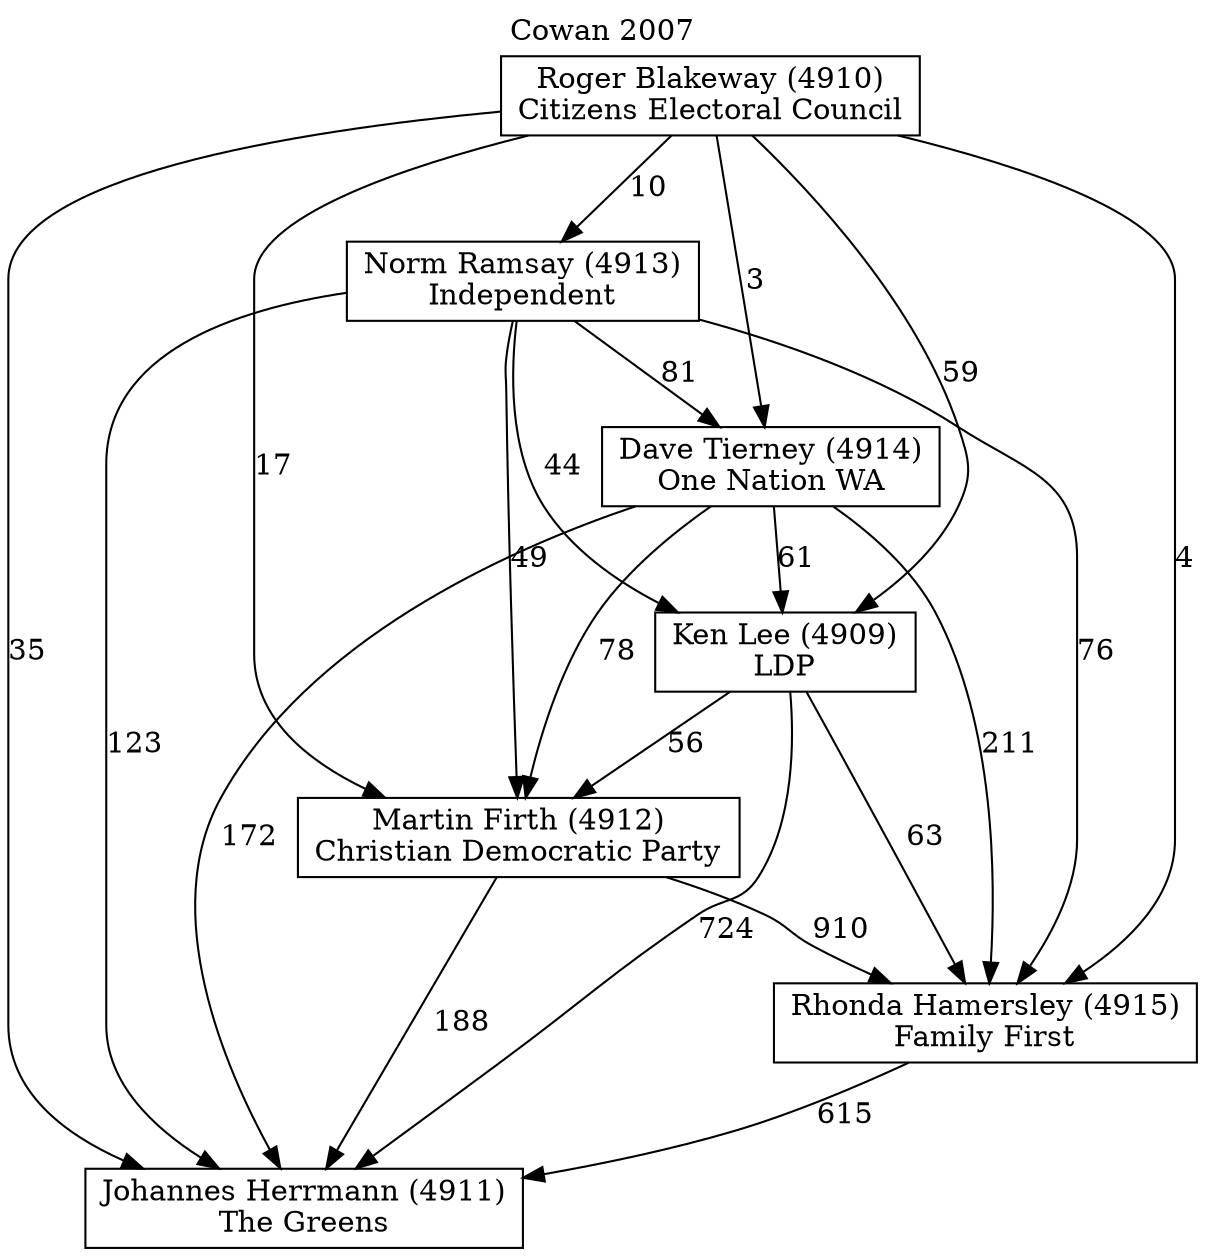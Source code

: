 // House preference flow
digraph "Johannes Herrmann (4911)_Cowan_2007" {
	graph [label="Cowan 2007" labelloc=t mclimit=10]
	node [shape=box]
	"Dave Tierney (4914)" [label="Dave Tierney (4914)
One Nation WA"]
	"Johannes Herrmann (4911)" [label="Johannes Herrmann (4911)
The Greens"]
	"Ken Lee (4909)" [label="Ken Lee (4909)
LDP"]
	"Martin Firth (4912)" [label="Martin Firth (4912)
Christian Democratic Party"]
	"Norm Ramsay (4913)" [label="Norm Ramsay (4913)
Independent"]
	"Rhonda Hamersley (4915)" [label="Rhonda Hamersley (4915)
Family First"]
	"Roger Blakeway (4910)" [label="Roger Blakeway (4910)
Citizens Electoral Council"]
	"Dave Tierney (4914)" -> "Johannes Herrmann (4911)" [label=172]
	"Dave Tierney (4914)" -> "Ken Lee (4909)" [label=61]
	"Dave Tierney (4914)" -> "Martin Firth (4912)" [label=78]
	"Dave Tierney (4914)" -> "Rhonda Hamersley (4915)" [label=211]
	"Ken Lee (4909)" -> "Johannes Herrmann (4911)" [label=724]
	"Ken Lee (4909)" -> "Martin Firth (4912)" [label=56]
	"Ken Lee (4909)" -> "Rhonda Hamersley (4915)" [label=63]
	"Martin Firth (4912)" -> "Johannes Herrmann (4911)" [label=188]
	"Martin Firth (4912)" -> "Rhonda Hamersley (4915)" [label=910]
	"Norm Ramsay (4913)" -> "Dave Tierney (4914)" [label=81]
	"Norm Ramsay (4913)" -> "Johannes Herrmann (4911)" [label=123]
	"Norm Ramsay (4913)" -> "Ken Lee (4909)" [label=44]
	"Norm Ramsay (4913)" -> "Martin Firth (4912)" [label=49]
	"Norm Ramsay (4913)" -> "Rhonda Hamersley (4915)" [label=76]
	"Rhonda Hamersley (4915)" -> "Johannes Herrmann (4911)" [label=615]
	"Roger Blakeway (4910)" -> "Dave Tierney (4914)" [label=3]
	"Roger Blakeway (4910)" -> "Johannes Herrmann (4911)" [label=35]
	"Roger Blakeway (4910)" -> "Ken Lee (4909)" [label=59]
	"Roger Blakeway (4910)" -> "Martin Firth (4912)" [label=17]
	"Roger Blakeway (4910)" -> "Norm Ramsay (4913)" [label=10]
	"Roger Blakeway (4910)" -> "Rhonda Hamersley (4915)" [label=4]
}
